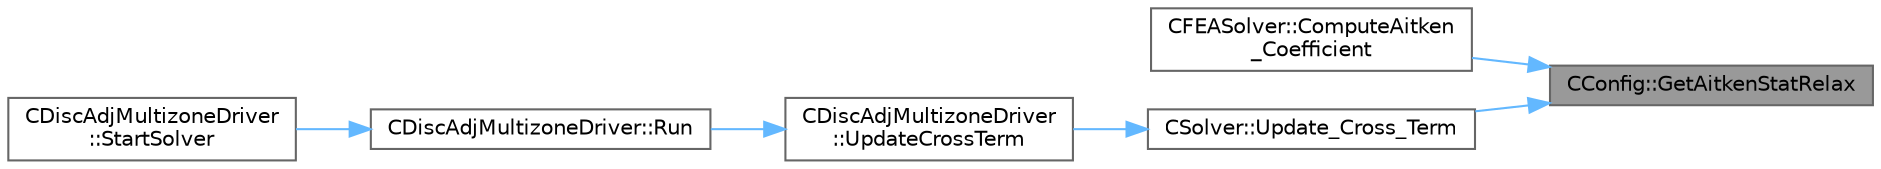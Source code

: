digraph "CConfig::GetAitkenStatRelax"
{
 // LATEX_PDF_SIZE
  bgcolor="transparent";
  edge [fontname=Helvetica,fontsize=10,labelfontname=Helvetica,labelfontsize=10];
  node [fontname=Helvetica,fontsize=10,shape=box,height=0.2,width=0.4];
  rankdir="RL";
  Node1 [id="Node000001",label="CConfig::GetAitkenStatRelax",height=0.2,width=0.4,color="gray40", fillcolor="grey60", style="filled", fontcolor="black",tooltip="Get Aitken's relaxation parameter for static relaxation cases."];
  Node1 -> Node2 [id="edge1_Node000001_Node000002",dir="back",color="steelblue1",style="solid",tooltip=" "];
  Node2 [id="Node000002",label="CFEASolver::ComputeAitken\l_Coefficient",height=0.2,width=0.4,color="grey40", fillcolor="white", style="filled",URL="$classCFEASolver.html#a156f56cb6deb953168b9d1492d3863a6",tooltip="Computation of Aitken's coefficient."];
  Node1 -> Node3 [id="edge2_Node000001_Node000003",dir="back",color="steelblue1",style="solid",tooltip=" "];
  Node3 [id="Node000003",label="CSolver::Update_Cross_Term",height=0.2,width=0.4,color="grey40", fillcolor="white", style="filled",URL="$classCSolver.html#aab820aec4d316794dd2e65c1aef06408",tooltip="Update a given cross-term with relaxation and the running total (External)."];
  Node3 -> Node4 [id="edge3_Node000003_Node000004",dir="back",color="steelblue1",style="solid",tooltip=" "];
  Node4 [id="Node000004",label="CDiscAdjMultizoneDriver\l::UpdateCrossTerm",height=0.2,width=0.4,color="grey40", fillcolor="white", style="filled",URL="$classCDiscAdjMultizoneDriver.html#a9134ef81e03db2467dc8bfa67d2ab636",tooltip="Extract contribution of iZone to jZone with BGS relaxation."];
  Node4 -> Node5 [id="edge4_Node000004_Node000005",dir="back",color="steelblue1",style="solid",tooltip=" "];
  Node5 [id="Node000005",label="CDiscAdjMultizoneDriver::Run",height=0.2,width=0.4,color="grey40", fillcolor="white", style="filled",URL="$classCDiscAdjMultizoneDriver.html#af996aecdb6d20aa4fc81c9b67295abf5",tooltip="[Overload] Run an discrete adjoint update of all solvers within multiple zones."];
  Node5 -> Node6 [id="edge5_Node000005_Node000006",dir="back",color="steelblue1",style="solid",tooltip=" "];
  Node6 [id="Node000006",label="CDiscAdjMultizoneDriver\l::StartSolver",height=0.2,width=0.4,color="grey40", fillcolor="white", style="filled",URL="$classCDiscAdjMultizoneDriver.html#a75de0a1a482ceeed4301a384f1515092",tooltip="[Overload] Launch the computation for discrete adjoint multizone problems."];
}
